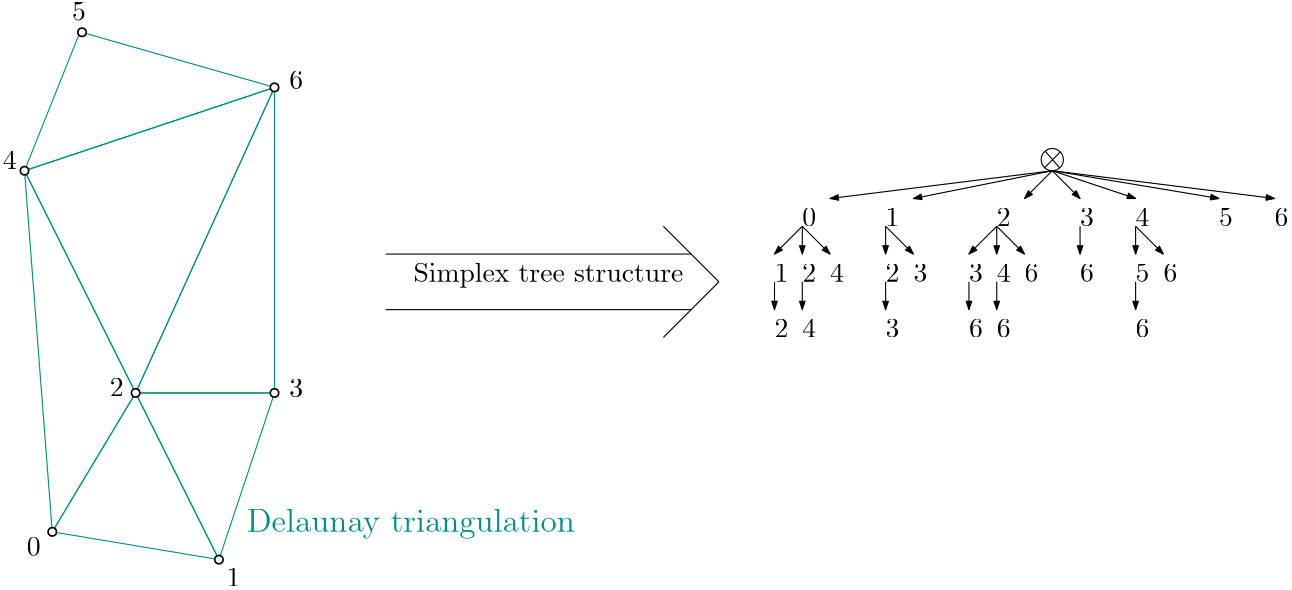 <?xml version="1.0"?>
<!DOCTYPE ipe SYSTEM "ipe.dtd">
<ipe version="70107" creator="Ipe 7.1.10">
<info created="D:20150603143945" modified="D:20151130095407"/>
<ipestyle name="basic">
<symbol name="arrow/arc(spx)">
<path stroke="sym-stroke" fill="sym-stroke" pen="sym-pen">
0 0 m
-1 0.333 l
-1 -0.333 l
h
</path>
</symbol>
<symbol name="arrow/farc(spx)">
<path stroke="sym-stroke" fill="white" pen="sym-pen">
0 0 m
-1 0.333 l
-1 -0.333 l
h
</path>
</symbol>
<symbol name="mark/circle(sx)" transformations="translations">
<path fill="sym-stroke">
0.6 0 0 0.6 0 0 e
0.4 0 0 0.4 0 0 e
</path>
</symbol>
<symbol name="mark/disk(sx)" transformations="translations">
<path fill="sym-stroke">
0.6 0 0 0.6 0 0 e
</path>
</symbol>
<symbol name="mark/fdisk(sfx)" transformations="translations">
<group>
<path fill="sym-fill">
0.5 0 0 0.5 0 0 e
</path>
<path fill="sym-stroke" fillrule="eofill">
0.6 0 0 0.6 0 0 e
0.4 0 0 0.4 0 0 e
</path>
</group>
</symbol>
<symbol name="mark/box(sx)" transformations="translations">
<path fill="sym-stroke" fillrule="eofill">
-0.6 -0.6 m
0.6 -0.6 l
0.6 0.6 l
-0.6 0.6 l
h
-0.4 -0.4 m
0.4 -0.4 l
0.4 0.4 l
-0.4 0.4 l
h
</path>
</symbol>
<symbol name="mark/square(sx)" transformations="translations">
<path fill="sym-stroke">
-0.6 -0.6 m
0.6 -0.6 l
0.6 0.6 l
-0.6 0.6 l
h
</path>
</symbol>
<symbol name="mark/fsquare(sfx)" transformations="translations">
<group>
<path fill="sym-fill">
-0.5 -0.5 m
0.5 -0.5 l
0.5 0.5 l
-0.5 0.5 l
h
</path>
<path fill="sym-stroke" fillrule="eofill">
-0.6 -0.6 m
0.6 -0.6 l
0.6 0.6 l
-0.6 0.6 l
h
-0.4 -0.4 m
0.4 -0.4 l
0.4 0.4 l
-0.4 0.4 l
h
</path>
</group>
</symbol>
<symbol name="mark/cross(sx)" transformations="translations">
<group>
<path fill="sym-stroke">
-0.43 -0.57 m
0.57 0.43 l
0.43 0.57 l
-0.57 -0.43 l
h
</path>
<path fill="sym-stroke">
-0.43 0.57 m
0.57 -0.43 l
0.43 -0.57 l
-0.57 0.43 l
h
</path>
</group>
</symbol>
<symbol name="arrow/fnormal(spx)">
<path stroke="sym-stroke" fill="white" pen="sym-pen">
0 0 m
-1 0.333 l
-1 -0.333 l
h
</path>
</symbol>
<symbol name="arrow/pointed(spx)">
<path stroke="sym-stroke" fill="sym-stroke" pen="sym-pen">
0 0 m
-1 0.333 l
-0.8 0 l
-1 -0.333 l
h
</path>
</symbol>
<symbol name="arrow/fpointed(spx)">
<path stroke="sym-stroke" fill="white" pen="sym-pen">
0 0 m
-1 0.333 l
-0.8 0 l
-1 -0.333 l
h
</path>
</symbol>
<symbol name="arrow/linear(spx)">
<path stroke="sym-stroke" pen="sym-pen">
-1 0.333 m
0 0 l
-1 -0.333 l
</path>
</symbol>
<symbol name="arrow/fdouble(spx)">
<path stroke="sym-stroke" fill="white" pen="sym-pen">
0 0 m
-1 0.333 l
-1 -0.333 l
h
-1 0 m
-2 0.333 l
-2 -0.333 l
h
</path>
</symbol>
<symbol name="arrow/double(spx)">
<path stroke="sym-stroke" fill="sym-stroke" pen="sym-pen">
0 0 m
-1 0.333 l
-1 -0.333 l
h
-1 0 m
-2 0.333 l
-2 -0.333 l
h
</path>
</symbol>
<pen name="heavier" value="0.8"/>
<pen name="fat" value="1.2"/>
<pen name="ultrafat" value="2"/>
<symbolsize name="large" value="5"/>
<symbolsize name="small" value="2"/>
<symbolsize name="tiny" value="1.1"/>
<arrowsize name="large" value="10"/>
<arrowsize name="small" value="5"/>
<arrowsize name="tiny" value="3"/>
<color name="red" value="1 0 0"/>
<color name="green" value="0 1 0"/>
<color name="blue" value="0 0 1"/>
<color name="yellow" value="1 1 0"/>
<color name="orange" value="1 0.647 0"/>
<color name="gold" value="1 0.843 0"/>
<color name="purple" value="0.627 0.125 0.941"/>
<color name="gray" value="0.745"/>
<color name="brown" value="0.647 0.165 0.165"/>
<color name="navy" value="0 0 0.502"/>
<color name="pink" value="1 0.753 0.796"/>
<color name="seagreen" value="0.18 0.545 0.341"/>
<color name="turquoise" value="0.251 0.878 0.816"/>
<color name="violet" value="0.933 0.51 0.933"/>
<color name="darkblue" value="0 0 0.545"/>
<color name="darkcyan" value="0 0.545 0.545"/>
<color name="darkgray" value="0.663"/>
<color name="darkgreen" value="0 0.392 0"/>
<color name="darkmagenta" value="0.545 0 0.545"/>
<color name="darkorange" value="1 0.549 0"/>
<color name="darkred" value="0.545 0 0"/>
<color name="lightblue" value="0.678 0.847 0.902"/>
<color name="lightcyan" value="0.878 1 1"/>
<color name="lightgray" value="0.827"/>
<color name="lightgreen" value="0.565 0.933 0.565"/>
<color name="lightyellow" value="1 1 0.878"/>
<dashstyle name="dashed" value="[4] 0"/>
<dashstyle name="dotted" value="[1 3] 0"/>
<dashstyle name="dash dotted" value="[4 2 1 2] 0"/>
<dashstyle name="dash dot dotted" value="[4 2 1 2 1 2] 0"/>
<textsize name="large" value="\large"/>
<textsize name="small" value="\small"/>
<textsize name="tiny" value="\tiny"/>
<textsize name="Large" value="\Large"/>
<textsize name="LARGE" value="\LARGE"/>
<textsize name="huge" value="\huge"/>
<textsize name="Huge" value="\Huge"/>
<textsize name="footnote" value="\footnotesize"/>
<textstyle name="center" begin="\begin{center}" end="\end{center}"/>
<textstyle name="itemize" begin="\begin{itemize}" end="\end{itemize}"/>
<textstyle name="item" begin="\begin{itemize}\item{}" end="\end{itemize}"/>
<gridsize name="4 pts" value="4"/>
<gridsize name="8 pts (~3 mm)" value="8"/>
<gridsize name="16 pts (~6 mm)" value="16"/>
<gridsize name="32 pts (~12 mm)" value="32"/>
<gridsize name="10 pts (~3.5 mm)" value="10"/>
<gridsize name="20 pts (~7 mm)" value="20"/>
<gridsize name="14 pts (~5 mm)" value="14"/>
<gridsize name="28 pts (~10 mm)" value="28"/>
<gridsize name="56 pts (~20 mm)" value="56"/>
<anglesize name="90 deg" value="90"/>
<anglesize name="60 deg" value="60"/>
<anglesize name="45 deg" value="45"/>
<anglesize name="30 deg" value="30"/>
<anglesize name="22.5 deg" value="22.5"/>
<tiling name="falling" angle="-60" step="4" width="1"/>
<tiling name="rising" angle="30" step="4" width="1"/>
</ipestyle>
<page>
<layer name="alpha"/>
<view layers="alpha" active="alpha"/>
<path layer="alpha" matrix="1 0 0 1 -240 0" stroke="darkcyan">
320 580 m
350 520 l
290 530 l
320 580 l
320 580 l
</path>
<path matrix="1 0 0 1 -240 0" stroke="darkcyan">
320 580 m
280 660 l
290 530 l
320 580 l
320 580 l
</path>
<path matrix="1 0 0 1 -240 0" stroke="darkcyan">
320 580 m
370 580 l
350 520 l
320 580 l
</path>
<text matrix="1 0 0 1 -260 0" transformations="translations" pos="380 530" stroke="darkcyan" type="label" width="118.196" height="8.307" depth="2.32" valign="baseline" size="large">Delaunay triangulation</text>
<text matrix="1 0 0 1 -242.155 -3.50128" transformations="translations" pos="282.952 524.893" stroke="black" type="label" width="4.981" height="6.42" depth="0" valign="baseline">0</text>
<text matrix="1 0 0 1 -240 0" transformations="translations" pos="352.708 510.349" stroke="black" type="label" width="4.981" height="6.42" depth="0" valign="baseline">1</text>
<text matrix="1 0 0 1 -240 0" transformations="translations" pos="310.693 578.759" stroke="black" type="label" width="4.981" height="6.42" depth="0" valign="baseline">2</text>
<text matrix="1 0 0 1 -240 0" transformations="translations" pos="375.332 578.49" stroke="black" type="label" width="4.981" height="6.42" depth="0" valign="baseline">3</text>
<text matrix="1 0 0 1 -240 0" transformations="translations" pos="272.179 660.635" stroke="black" type="label" width="4.981" height="6.42" depth="0" valign="baseline">4</text>
<text matrix="1 0 0 1 -239.3 -10.1537" transformations="translations" pos="296.419 724.197" stroke="black" type="label" width="4.981" height="6.42" depth="0" valign="baseline">5</text>
<text matrix="1 0 0 1 -240 0" transformations="translations" pos="375.332 689.453" stroke="black" type="label" width="4.981" height="6.42" depth="0" valign="baseline">6</text>
<path matrix="1 0 0 1 -240 0" stroke="darkcyan">
280 660 m
300 710 l
370 690 l
280 660 l
</path>
<path matrix="1 0 0 1 -240 0" stroke="darkcyan">
320 580 m
370 690 l
370 580 l
320 580 l
</path>
<path matrix="1 0 0 1 -240 0" stroke="darkcyan">
280 660 m
370 690 l
320 580 l
280 660 l
</path>
<text matrix="1 0 0 1 -40 -40" transformations="translations" pos="360 680" stroke="black" type="label" width="4.981" height="6.42" depth="0" valign="baseline">0</text>
<text matrix="1 0 0 1 -50 -40" transformations="translations" pos="360 660" stroke="black" type="label" width="4.981" height="6.42" depth="0" valign="baseline">1</text>
<text matrix="1 0 0 1 -50 -40" transformations="translations" pos="360 640" stroke="black" type="label" width="4.981" height="6.42" depth="0" valign="baseline">2</text>
<text matrix="1 0 0 1 -50 -40" transformations="translations" pos="370 660" stroke="black" type="label" width="4.981" height="6.42" depth="0" valign="baseline">2</text>
<text matrix="1 0 0 1 -30 -40" transformations="translations" pos="380 680" stroke="black" type="label" width="4.981" height="6.42" depth="0" valign="baseline">1</text>
<text matrix="1 0 0 1 -30 -40" transformations="translations" pos="380 660" stroke="black" type="label" width="4.981" height="6.42" depth="0" valign="baseline">2</text>
<text matrix="1 0 0 1 -10 -40" transformations="translations" pos="400 680" stroke="black" type="label" width="4.981" height="6.42" depth="0" valign="baseline">2</text>
<text matrix="1 0 0 1 -40 -40" transformations="translations" pos="390 640" stroke="black" type="label" width="4.981" height="6.42" depth="0" valign="baseline">3</text>
<text matrix="1 0 0 1 -40 -40" transformations="translations" pos="400 660" stroke="black" type="label" width="4.981" height="6.42" depth="0" valign="baseline">3</text>
<text matrix="1 0 0 1 -30 -40" transformations="translations" pos="410 660" stroke="black" type="label" width="4.981" height="6.42" depth="0" valign="baseline">3</text>
<text matrix="1 0 0 1 -10 -40" transformations="translations" pos="430 680" stroke="black" type="label" width="4.981" height="6.42" depth="0" valign="baseline">3</text>
<text matrix="1 0 0 1 -50 -40" transformations="translations" pos="370 640" stroke="black" type="label" width="4.981" height="6.42" depth="0" valign="baseline">4</text>
<text matrix="1 0 0 1 -50 -40" transformations="translations" pos="380 660" stroke="black" type="label" width="4.981" height="6.42" depth="0" valign="baseline">4</text>
<text matrix="1 0 0 1 -40 -40" transformations="translations" pos="430 660" stroke="black" type="label" width="4.981" height="6.42" depth="0" valign="baseline">4</text>
<text matrix="1 0 0 1 -20 -40" transformations="translations" pos="460 680" stroke="black" type="label" width="4.981" height="6.42" depth="0" valign="baseline">4</text>
<text matrix="1 0 0 1 -50 -40" transformations="translations" pos="430 640" stroke="black" type="label" width="4.981" height="6.42" depth="0" valign="baseline">6</text>
<text matrix="1 0 0 1 -50 -40" transformations="translations" pos="450 660" stroke="black" type="label" width="4.981" height="6.42" depth="0" valign="baseline">6</text>
<text matrix="1 0 0 1 -40 -40" transformations="translations" pos="460 660" stroke="black" type="label" width="4.981" height="6.42" depth="0" valign="baseline">6</text>
<text matrix="1 0 0 1 -30 -40" transformations="translations" pos="520 680" stroke="black" type="label" width="4.981" height="6.42" depth="0" valign="baseline">6</text>
<text matrix="1 0 0 1 90 -40" transformations="translations" pos="300 640" stroke="black" type="label" width="4.981" height="6.42" depth="0" valign="baseline">6</text>
<text matrix="1 0 0 1 100 -40" transformations="translations" pos="350 660" stroke="black" type="label" width="4.981" height="6.42" depth="0" valign="baseline">6</text>
<text matrix="1 0 0 1 90 -40" transformations="translations" pos="350 660" stroke="black" type="label" width="4.981" height="6.42" depth="0" valign="baseline">5</text>
<text matrix="1 0 0 1 90 -40" transformations="translations" pos="350 640" stroke="black" type="label" width="4.981" height="6.42" depth="0" valign="baseline">6</text>
<text matrix="1 0 0 1 90 -40" transformations="translations" pos="380 680" stroke="black" type="label" width="4.981" height="6.42" depth="0" valign="baseline">5</text>
<path matrix="1 0 0 1 90 -40" stroke="black">
4 0 0 4 320 704 e
</path>
<path matrix="1 0 0 1 90 -40" stroke="black">
322.919 706.788 m
317.189 701.058 l
317.189 701.203 l
</path>
<path matrix="1 0 0 1 90 -40" stroke="black">
317.551 706.934 m
322.629 701.058 l
</path>
<path matrix="1 0 0 1 90 -40" stroke="black" arrow="normal/tiny">
230 680 m
240 670 l
</path>
<path matrix="1 0 0 1 120 -40" stroke="black" arrow="normal/tiny">
230 680 m
240 670 l
</path>
<path matrix="1 0 0 1 160 -40" stroke="black" arrow="normal/tiny">
230 680 m
240 670 l
</path>
<path matrix="1 0 0 1 210 -40" stroke="black" arrow="normal/tiny">
230 680 m
240 670 l
</path>
<path matrix="1 0 0 1 90 -40" stroke="black" arrow="normal/tiny">
230 680 m
220 670 l
</path>
<path matrix="1 0 0 1 90 -40" stroke="black" arrow="normal/tiny">
230 680 m
230 670 l
</path>
<path matrix="1 0 0 1 90 -40" stroke="black" arrow="normal/tiny">
220 660 m
220 650 l
</path>
<path matrix="1 0 0 1 90 -40" stroke="black" arrow="normal/tiny">
230 660 m
230 650 l
</path>
<path matrix="1 0 0 1 90 -40" stroke="black" arrow="normal/tiny">
260 680 m
260 670 l
</path>
<path matrix="1 0 0 1 90 -40" stroke="black" arrow="normal/tiny">
260 660 m
260 650 l
</path>
<path matrix="1 0 0 1 90 -40" stroke="black" arrow="normal/tiny">
300 680 m
300 670 l
</path>
<path matrix="1 0 0 1 90 -40" stroke="black" arrow="normal/tiny">
300 680 m
290 670 l
</path>
<path matrix="1 0 0 1 90 -40" stroke="black" arrow="normal/tiny">
290 660 m
290 650 l
</path>
<path matrix="1 0 0 1 90 -40" stroke="black" arrow="normal/tiny">
300 660 m
300 650 l
</path>
<path matrix="1 0 0 1 90 -40" stroke="black" arrow="normal/tiny">
330 680 m
330 670 l
</path>
<path matrix="1 0 0 1 90 -40" stroke="black" arrow="normal/tiny">
350 680 m
350 670 l
</path>
<path matrix="1 0 0 1 90 -40" stroke="black" arrow="normal/tiny">
350 660 m
350 650 l
</path>
<path matrix="1 0 0 1 90 -40" stroke="black" arrow="normal/tiny">
320 700 m
240 690 l
</path>
<path matrix="1 0 0 1 90 -40" stroke="black" arrow="normal/tiny">
320 700 m
270 690 l
</path>
<path matrix="1 0 0 1 90 -40" stroke="black" arrow="normal/tiny">
320 700 m
310 690 l
</path>
<path matrix="1 0 0 1 90 -40" stroke="black" arrow="normal/tiny">
320 700 m
330 690 l
</path>
<path matrix="1 0 0 1 90 -40" stroke="black" arrow="normal/tiny">
320 700 m
350 690 l
</path>
<path matrix="1 0 0 1 90 -40" stroke="black" arrow="normal/tiny">
320 700 m
380 690 l
</path>
<path matrix="1 0 0 1 90 -40" stroke="black" arrow="normal/tiny">
320 700 m
400 690 l
</path>
<path matrix="1 0 0 1 50 0" stroke="black">
240 620 m
220 600 l
</path>
<path matrix="1 0 0 1 50 0" stroke="black">
240 620 m
220 640 l
</path>
<text transformations="translations" pos="180 620" stroke="black" type="label" width="97.274" height="6.926" depth="1.93" valign="baseline">Simplex tree structure</text>
<path stroke="black">
280 630 m
170 630 l
</path>
<path stroke="black">
280 610 m
170 610 l
</path>
<use matrix="1 0 0 1 -239.3 -10.1537" name="mark/fdisk(sfx)" pos="300 720" size="normal" stroke="black" fill="white"/>
<use matrix="1 0 0 1 -240 0" name="mark/fdisk(sfx)" pos="370 690" size="normal" stroke="black" fill="white"/>
<use matrix="1 0 0 1 -240 0" name="mark/fdisk(sfx)" pos="280 660" size="normal" stroke="black" fill="white"/>
<use matrix="1 0 0 1 -240 0" name="mark/fdisk(sfx)" pos="320 580" size="normal" stroke="black" fill="white"/>
<use matrix="1 0 0 1 -240 0" name="mark/fdisk(sfx)" pos="370 580" size="normal" stroke="black" fill="white"/>
<use matrix="1 0 0 1 -240 0" name="mark/fdisk(sfx)" pos="350 520" size="normal" stroke="black" fill="white"/>
<use matrix="1 0 0 1 -240 0" name="mark/fdisk(sfx)" pos="290 530" size="normal" stroke="black" fill="white"/>
</page>
</ipe>

